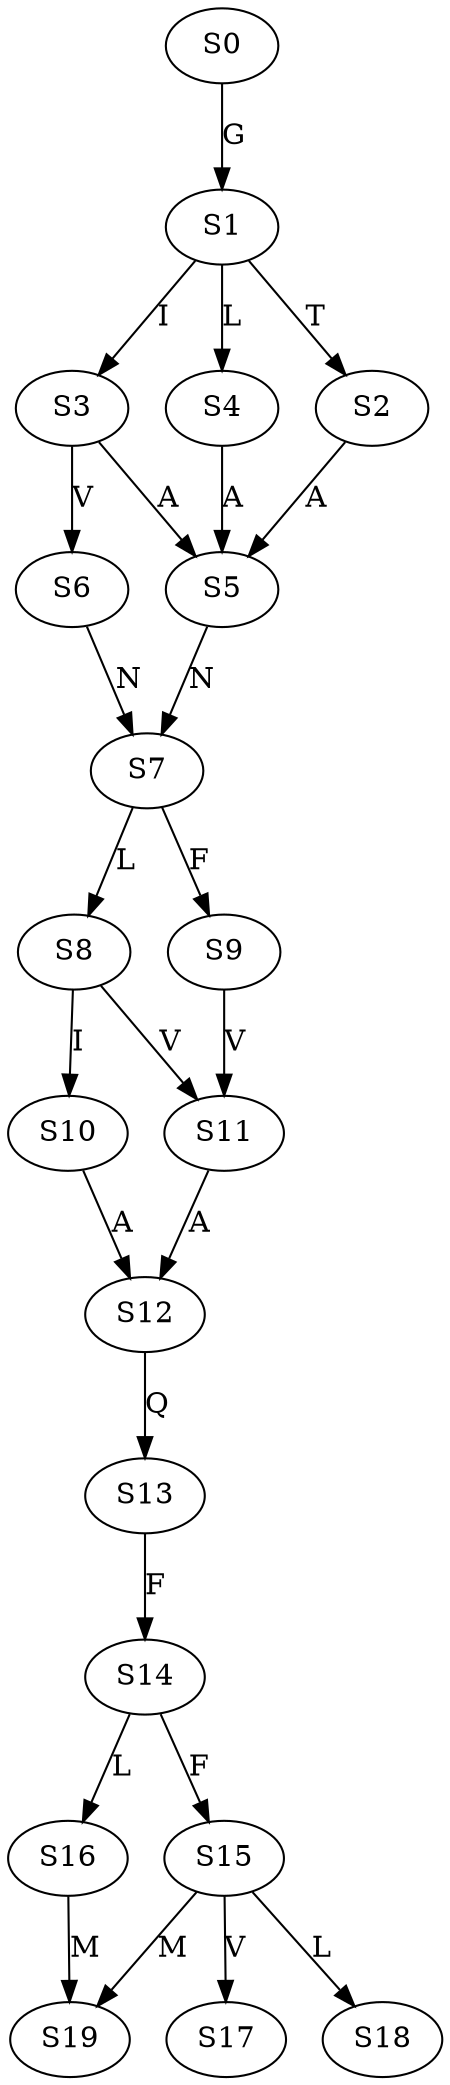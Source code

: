 strict digraph  {
	S0 -> S1 [ label = G ];
	S1 -> S2 [ label = T ];
	S1 -> S3 [ label = I ];
	S1 -> S4 [ label = L ];
	S2 -> S5 [ label = A ];
	S3 -> S5 [ label = A ];
	S3 -> S6 [ label = V ];
	S4 -> S5 [ label = A ];
	S5 -> S7 [ label = N ];
	S6 -> S7 [ label = N ];
	S7 -> S8 [ label = L ];
	S7 -> S9 [ label = F ];
	S8 -> S10 [ label = I ];
	S8 -> S11 [ label = V ];
	S9 -> S11 [ label = V ];
	S10 -> S12 [ label = A ];
	S11 -> S12 [ label = A ];
	S12 -> S13 [ label = Q ];
	S13 -> S14 [ label = F ];
	S14 -> S15 [ label = F ];
	S14 -> S16 [ label = L ];
	S15 -> S17 [ label = V ];
	S15 -> S18 [ label = L ];
	S15 -> S19 [ label = M ];
	S16 -> S19 [ label = M ];
}
